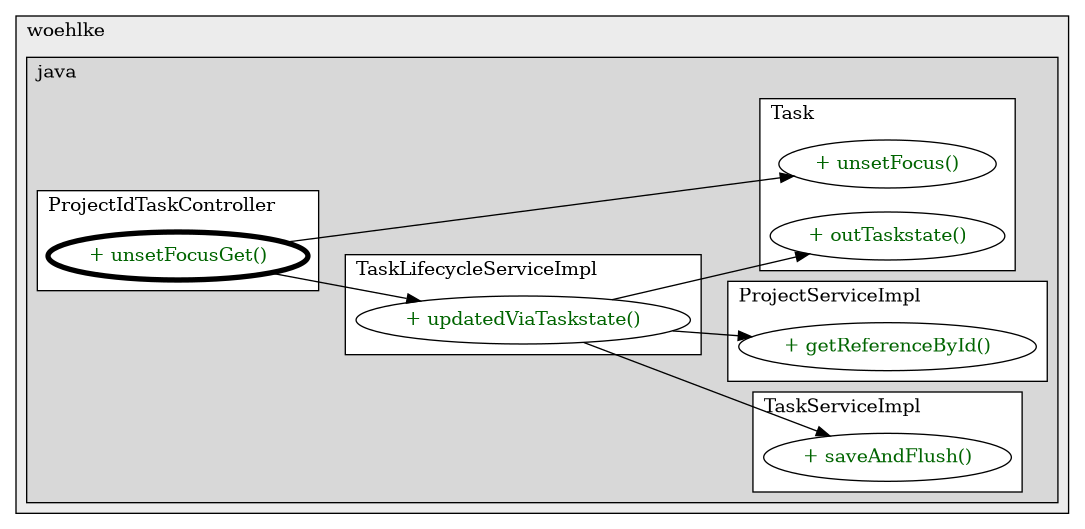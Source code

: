 @startuml

/' diagram meta data start
config=CallConfiguration;
{
  "rootMethod": "org.woehlke.java.simpleworklist.domain.ProjectIdTaskController#unsetFocusGet(Project,UserSessionBean,Task,String,Model)",
  "projectClassification": {
    "searchMode": "OpenProject", // OpenProject, AllProjects
    "includedProjects": "",
    "pathEndKeywords": "*.impl",
    "isClientPath": "",
    "isClientName": "",
    "isTestPath": "",
    "isTestName": "",
    "isMappingPath": "",
    "isMappingName": "",
    "isDataAccessPath": "",
    "isDataAccessName": "",
    "isDataStructurePath": "",
    "isDataStructureName": "",
    "isInterfaceStructuresPath": "",
    "isInterfaceStructuresName": "",
    "isEntryPointPath": "",
    "isEntryPointName": "",
    "treatFinalFieldsAsMandatory": false
  },
  "graphRestriction": {
    "classPackageExcludeFilter": "",
    "classPackageIncludeFilter": "",
    "classNameExcludeFilter": "",
    "classNameIncludeFilter": "",
    "methodNameExcludeFilter": "",
    "methodNameIncludeFilter": "",
    "removeByInheritance": "", // inheritance/annotation based filtering is done in a second step
    "removeByAnnotation": "",
    "removeByClassPackage": "", // cleanup the graph after inheritance/annotation based filtering is done
    "removeByClassName": "",
    "cutMappings": false,
    "cutEnum": true,
    "cutTests": true,
    "cutClient": true,
    "cutDataAccess": true,
    "cutInterfaceStructures": true,
    "cutDataStructures": true,
    "cutGetterAndSetter": true,
    "cutConstructors": true
  },
  "graphTraversal": {
    "forwardDepth": 3,
    "backwardDepth": 3,
    "classPackageExcludeFilter": "",
    "classPackageIncludeFilter": "",
    "classNameExcludeFilter": "",
    "classNameIncludeFilter": "",
    "methodNameExcludeFilter": "",
    "methodNameIncludeFilter": "",
    "hideMappings": false,
    "hideDataStructures": false,
    "hidePrivateMethods": true,
    "hideInterfaceCalls": true, // indirection: implementation -> interface (is hidden) -> implementation
    "onlyShowApplicationEntryPoints": false, // root node is included
    "useMethodCallsForStructureDiagram": "ForwardOnly" // ForwardOnly, BothDirections, No
  },
  "details": {
    "aggregation": "GroupByClass", // ByClass, GroupByClass, None
    "showMethodParametersTypes": false,
    "showMethodParametersNames": false,
    "showMethodReturnType": false,
    "showPackageLevels": 2,
    "showCallOrder": false,
    "edgeMode": "MethodsOnly", // TypesOnly, MethodsOnly, TypesAndMethods, MethodsAndDirectTypeUsage
    "showDetailedClassStructure": false
  },
  "rootClass": "org.woehlke.java.simpleworklist.domain.ProjectIdTaskController",
  "extensionCallbackMethod": "" // qualified.class.name#methodName - signature: public static String method(String)
}
diagram meta data end '/



digraph g {
    rankdir="LR"
    splines=polyline


'nodes
subgraph cluster_1513072491 {
   	label=woehlke
	labeljust=l
	fillcolor="#ececec"
	style=filled

   subgraph cluster_1573988037 {
   	label=java
	labeljust=l
	fillcolor="#d8d8d8"
	style=filled

   subgraph cluster_1533270679 {
   	label=TaskServiceImpl
	labeljust=l
	fillcolor=white
	style=filled

   TaskServiceImpl309352181XXXsaveAndFlush2599333[
	label="+ saveAndFlush()"
	style=filled
	fillcolor=white
	tooltip="TaskServiceImpl

null"
	fontcolor=darkgreen
];
}

subgraph cluster_1612583461 {
   	label=TaskLifecycleServiceImpl
	labeljust=l
	fillcolor=white
	style=filled

   TaskLifecycleServiceImpl79094691XXXupdatedViaTaskstate2599333[
	label="+ updatedViaTaskstate()"
	style=filled
	fillcolor=white
	tooltip="TaskLifecycleServiceImpl

null"
	fontcolor=darkgreen
];
}

subgraph cluster_2046388601 {
   	label=ProjectIdTaskController
	labeljust=l
	fillcolor=white
	style=filled

   ProjectIdTaskController720069294XXXunsetFocusGet2136742487[
	label="+ unsetFocusGet()"
	style=filled
	fillcolor=white
	tooltip="ProjectIdTaskController

null"
	penwidth=4
	fontcolor=darkgreen
];
}

subgraph cluster_308398869 {
   	label=Task
	labeljust=l
	fillcolor=white
	style=filled

   Task177572226XXXoutTaskstate0[
	label="+ outTaskstate()"
	style=filled
	fillcolor=white
	tooltip="Task

null"
	fontcolor=darkgreen
];

Task177572226XXXunsetFocus0[
	label="+ unsetFocus()"
	style=filled
	fillcolor=white
	tooltip="Task

null"
	fontcolor=darkgreen
];
}

subgraph cluster_850699231 {
   	label=ProjectServiceImpl
	labeljust=l
	fillcolor=white
	style=filled

   ProjectServiceImpl139031465XXXgetReferenceById3327612[
	label="+ getReferenceById()"
	style=filled
	fillcolor=white
	tooltip="ProjectServiceImpl

null"
	fontcolor=darkgreen
];
}
}
}

'edges
ProjectIdTaskController720069294XXXunsetFocusGet2136742487 -> Task177572226XXXunsetFocus0;
ProjectIdTaskController720069294XXXunsetFocusGet2136742487 -> TaskLifecycleServiceImpl79094691XXXupdatedViaTaskstate2599333;
TaskLifecycleServiceImpl79094691XXXupdatedViaTaskstate2599333 -> ProjectServiceImpl139031465XXXgetReferenceById3327612;
TaskLifecycleServiceImpl79094691XXXupdatedViaTaskstate2599333 -> Task177572226XXXoutTaskstate0;
TaskLifecycleServiceImpl79094691XXXupdatedViaTaskstate2599333 -> TaskServiceImpl309352181XXXsaveAndFlush2599333;

}
@enduml
